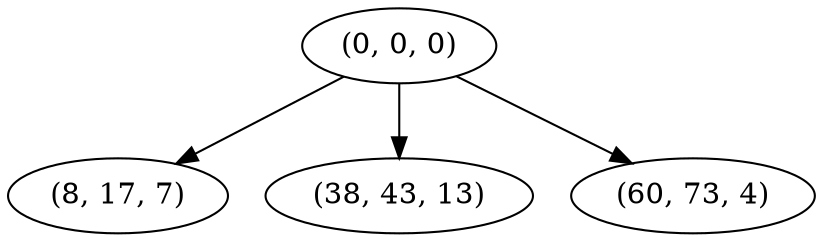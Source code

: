 digraph tree {
    "(0, 0, 0)";
    "(8, 17, 7)";
    "(38, 43, 13)";
    "(60, 73, 4)";
    "(0, 0, 0)" -> "(8, 17, 7)";
    "(0, 0, 0)" -> "(38, 43, 13)";
    "(0, 0, 0)" -> "(60, 73, 4)";
}
